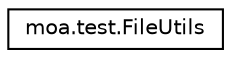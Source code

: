 digraph G
{
  edge [fontname="Helvetica",fontsize="10",labelfontname="Helvetica",labelfontsize="10"];
  node [fontname="Helvetica",fontsize="10",shape=record];
  rankdir=LR;
  Node1 [label="moa.test.FileUtils",height=0.2,width=0.4,color="black", fillcolor="white", style="filled",URL="$classmoa_1_1test_1_1FileUtils.html",tooltip="Basic file-handling stuff."];
}
